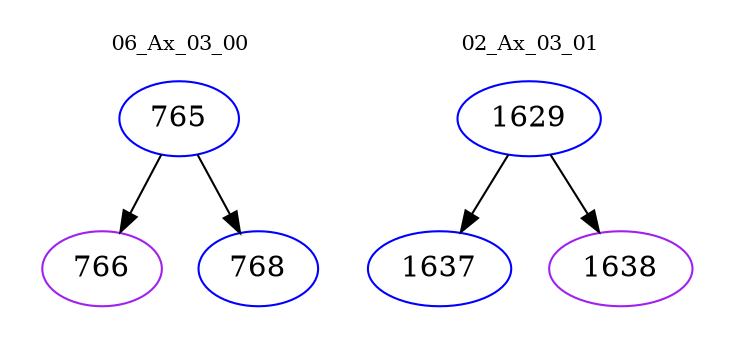 digraph{
subgraph cluster_0 {
color = white
label = "06_Ax_03_00";
fontsize=10;
T0_765 [label="765", color="blue"]
T0_765 -> T0_766 [color="black"]
T0_766 [label="766", color="purple"]
T0_765 -> T0_768 [color="black"]
T0_768 [label="768", color="blue"]
}
subgraph cluster_1 {
color = white
label = "02_Ax_03_01";
fontsize=10;
T1_1629 [label="1629", color="blue"]
T1_1629 -> T1_1637 [color="black"]
T1_1637 [label="1637", color="blue"]
T1_1629 -> T1_1638 [color="black"]
T1_1638 [label="1638", color="purple"]
}
}
